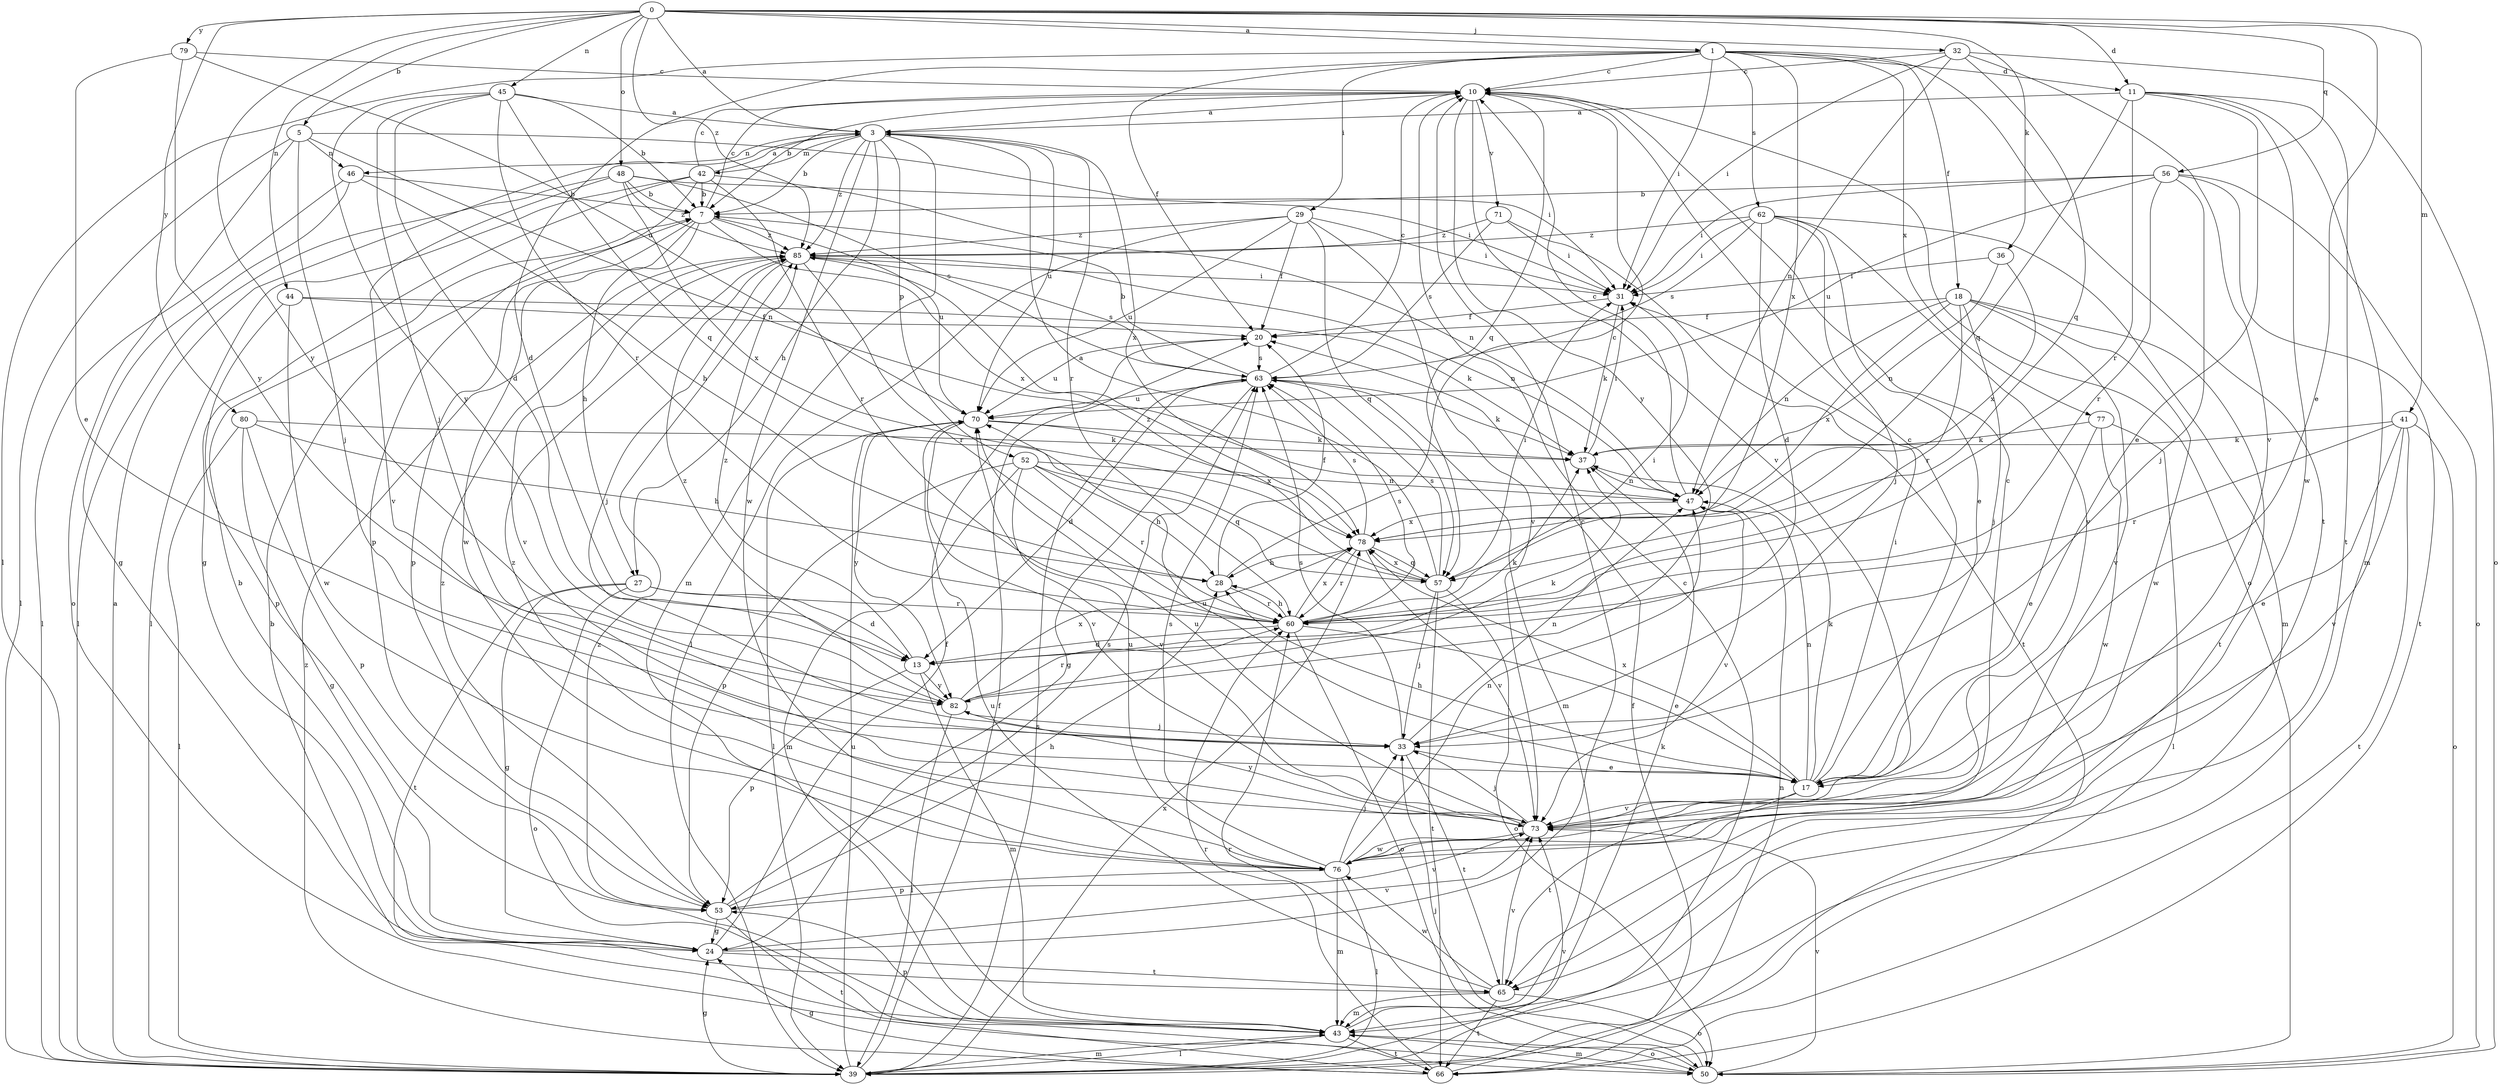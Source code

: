 strict digraph  {
0;
1;
3;
5;
7;
10;
11;
13;
17;
18;
20;
24;
27;
28;
29;
31;
32;
33;
36;
37;
39;
41;
42;
43;
44;
45;
46;
47;
48;
50;
52;
53;
56;
57;
60;
62;
63;
65;
66;
70;
71;
73;
76;
77;
78;
79;
80;
82;
85;
0 -> 1  [label=a];
0 -> 3  [label=a];
0 -> 5  [label=b];
0 -> 11  [label=d];
0 -> 17  [label=e];
0 -> 32  [label=j];
0 -> 36  [label=k];
0 -> 41  [label=m];
0 -> 44  [label=n];
0 -> 45  [label=n];
0 -> 48  [label=o];
0 -> 56  [label=q];
0 -> 79  [label=y];
0 -> 80  [label=y];
0 -> 82  [label=y];
0 -> 85  [label=z];
1 -> 10  [label=c];
1 -> 11  [label=d];
1 -> 13  [label=d];
1 -> 18  [label=f];
1 -> 20  [label=f];
1 -> 29  [label=i];
1 -> 31  [label=i];
1 -> 39  [label=l];
1 -> 62  [label=s];
1 -> 65  [label=t];
1 -> 77  [label=x];
1 -> 78  [label=x];
3 -> 7  [label=b];
3 -> 27  [label=h];
3 -> 42  [label=m];
3 -> 43  [label=m];
3 -> 46  [label=n];
3 -> 52  [label=p];
3 -> 60  [label=r];
3 -> 70  [label=u];
3 -> 76  [label=w];
3 -> 78  [label=x];
3 -> 85  [label=z];
5 -> 31  [label=i];
5 -> 33  [label=j];
5 -> 39  [label=l];
5 -> 46  [label=n];
5 -> 47  [label=n];
5 -> 50  [label=o];
7 -> 10  [label=c];
7 -> 27  [label=h];
7 -> 53  [label=p];
7 -> 70  [label=u];
7 -> 76  [label=w];
7 -> 78  [label=x];
7 -> 85  [label=z];
10 -> 3  [label=a];
10 -> 7  [label=b];
10 -> 50  [label=o];
10 -> 57  [label=q];
10 -> 71  [label=v];
10 -> 73  [label=v];
10 -> 82  [label=y];
11 -> 3  [label=a];
11 -> 17  [label=e];
11 -> 43  [label=m];
11 -> 57  [label=q];
11 -> 60  [label=r];
11 -> 65  [label=t];
11 -> 76  [label=w];
13 -> 37  [label=k];
13 -> 43  [label=m];
13 -> 53  [label=p];
13 -> 82  [label=y];
13 -> 85  [label=z];
17 -> 10  [label=c];
17 -> 28  [label=h];
17 -> 31  [label=i];
17 -> 37  [label=k];
17 -> 47  [label=n];
17 -> 65  [label=t];
17 -> 70  [label=u];
17 -> 73  [label=v];
17 -> 78  [label=x];
18 -> 20  [label=f];
18 -> 33  [label=j];
18 -> 47  [label=n];
18 -> 60  [label=r];
18 -> 65  [label=t];
18 -> 73  [label=v];
18 -> 76  [label=w];
18 -> 78  [label=x];
20 -> 63  [label=s];
20 -> 70  [label=u];
24 -> 7  [label=b];
24 -> 10  [label=c];
24 -> 20  [label=f];
24 -> 65  [label=t];
24 -> 73  [label=v];
27 -> 13  [label=d];
27 -> 24  [label=g];
27 -> 50  [label=o];
27 -> 60  [label=r];
27 -> 65  [label=t];
28 -> 10  [label=c];
28 -> 20  [label=f];
28 -> 60  [label=r];
29 -> 20  [label=f];
29 -> 31  [label=i];
29 -> 39  [label=l];
29 -> 57  [label=q];
29 -> 70  [label=u];
29 -> 73  [label=v];
29 -> 85  [label=z];
31 -> 20  [label=f];
31 -> 37  [label=k];
32 -> 10  [label=c];
32 -> 31  [label=i];
32 -> 47  [label=n];
32 -> 50  [label=o];
32 -> 57  [label=q];
32 -> 73  [label=v];
33 -> 17  [label=e];
33 -> 47  [label=n];
33 -> 63  [label=s];
33 -> 65  [label=t];
36 -> 31  [label=i];
36 -> 47  [label=n];
36 -> 78  [label=x];
37 -> 31  [label=i];
37 -> 47  [label=n];
39 -> 3  [label=a];
39 -> 10  [label=c];
39 -> 20  [label=f];
39 -> 24  [label=g];
39 -> 43  [label=m];
39 -> 47  [label=n];
39 -> 63  [label=s];
39 -> 70  [label=u];
39 -> 73  [label=v];
39 -> 78  [label=x];
41 -> 17  [label=e];
41 -> 37  [label=k];
41 -> 50  [label=o];
41 -> 60  [label=r];
41 -> 66  [label=t];
41 -> 73  [label=v];
42 -> 3  [label=a];
42 -> 7  [label=b];
42 -> 10  [label=c];
42 -> 24  [label=g];
42 -> 39  [label=l];
42 -> 47  [label=n];
42 -> 53  [label=p];
42 -> 60  [label=r];
43 -> 7  [label=b];
43 -> 37  [label=k];
43 -> 39  [label=l];
43 -> 50  [label=o];
43 -> 53  [label=p];
43 -> 66  [label=t];
43 -> 85  [label=z];
44 -> 20  [label=f];
44 -> 37  [label=k];
44 -> 53  [label=p];
44 -> 76  [label=w];
45 -> 3  [label=a];
45 -> 7  [label=b];
45 -> 13  [label=d];
45 -> 33  [label=j];
45 -> 57  [label=q];
45 -> 60  [label=r];
45 -> 82  [label=y];
46 -> 7  [label=b];
46 -> 24  [label=g];
46 -> 28  [label=h];
46 -> 39  [label=l];
47 -> 10  [label=c];
47 -> 73  [label=v];
47 -> 78  [label=x];
48 -> 7  [label=b];
48 -> 31  [label=i];
48 -> 39  [label=l];
48 -> 63  [label=s];
48 -> 73  [label=v];
48 -> 78  [label=x];
48 -> 85  [label=z];
50 -> 33  [label=j];
50 -> 43  [label=m];
50 -> 60  [label=r];
50 -> 73  [label=v];
52 -> 28  [label=h];
52 -> 43  [label=m];
52 -> 47  [label=n];
52 -> 53  [label=p];
52 -> 57  [label=q];
52 -> 60  [label=r];
52 -> 73  [label=v];
53 -> 24  [label=g];
53 -> 28  [label=h];
53 -> 63  [label=s];
53 -> 66  [label=t];
53 -> 73  [label=v];
53 -> 85  [label=z];
56 -> 7  [label=b];
56 -> 31  [label=i];
56 -> 33  [label=j];
56 -> 50  [label=o];
56 -> 60  [label=r];
56 -> 66  [label=t];
56 -> 70  [label=u];
57 -> 3  [label=a];
57 -> 31  [label=i];
57 -> 33  [label=j];
57 -> 50  [label=o];
57 -> 63  [label=s];
57 -> 66  [label=t];
57 -> 78  [label=x];
57 -> 85  [label=z];
60 -> 13  [label=d];
60 -> 17  [label=e];
60 -> 28  [label=h];
60 -> 31  [label=i];
60 -> 50  [label=o];
60 -> 63  [label=s];
60 -> 78  [label=x];
62 -> 13  [label=d];
62 -> 17  [label=e];
62 -> 31  [label=i];
62 -> 33  [label=j];
62 -> 43  [label=m];
62 -> 63  [label=s];
62 -> 73  [label=v];
62 -> 85  [label=z];
63 -> 7  [label=b];
63 -> 10  [label=c];
63 -> 13  [label=d];
63 -> 24  [label=g];
63 -> 37  [label=k];
63 -> 43  [label=m];
63 -> 70  [label=u];
65 -> 43  [label=m];
65 -> 50  [label=o];
65 -> 66  [label=t];
65 -> 70  [label=u];
65 -> 73  [label=v];
65 -> 76  [label=w];
66 -> 20  [label=f];
66 -> 24  [label=g];
66 -> 60  [label=r];
66 -> 85  [label=z];
70 -> 37  [label=k];
70 -> 39  [label=l];
70 -> 73  [label=v];
70 -> 78  [label=x];
70 -> 82  [label=y];
71 -> 31  [label=i];
71 -> 63  [label=s];
71 -> 66  [label=t];
71 -> 85  [label=z];
73 -> 33  [label=j];
73 -> 70  [label=u];
73 -> 76  [label=w];
73 -> 82  [label=y];
76 -> 10  [label=c];
76 -> 33  [label=j];
76 -> 39  [label=l];
76 -> 43  [label=m];
76 -> 47  [label=n];
76 -> 53  [label=p];
76 -> 63  [label=s];
76 -> 70  [label=u];
76 -> 85  [label=z];
77 -> 17  [label=e];
77 -> 37  [label=k];
77 -> 39  [label=l];
77 -> 76  [label=w];
78 -> 28  [label=h];
78 -> 57  [label=q];
78 -> 60  [label=r];
78 -> 63  [label=s];
78 -> 73  [label=v];
79 -> 10  [label=c];
79 -> 17  [label=e];
79 -> 70  [label=u];
79 -> 82  [label=y];
80 -> 24  [label=g];
80 -> 28  [label=h];
80 -> 37  [label=k];
80 -> 39  [label=l];
80 -> 53  [label=p];
82 -> 33  [label=j];
82 -> 37  [label=k];
82 -> 39  [label=l];
82 -> 60  [label=r];
82 -> 78  [label=x];
82 -> 85  [label=z];
85 -> 31  [label=i];
85 -> 33  [label=j];
85 -> 47  [label=n];
85 -> 60  [label=r];
85 -> 63  [label=s];
85 -> 73  [label=v];
}
